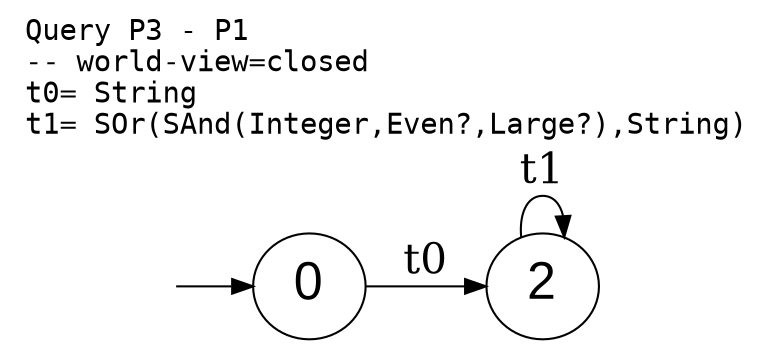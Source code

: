 digraph G {
  fontname=courier;
  rankdir=LR; graph[labeljust=l,nojustify=true]
  node [fontname=Arial, fontsize=25];
  edge [fontsize=20];
// Initial state
I0 [label="", style=invis, width=0]
I0 -> 0;
// 0 final states
// all 3 states
0 [label="0"]
0 -> 2 [label="t0"]
2 [label="2"]
2 -> 2 [label="t1"]
  labelloc="t";
  label="Query P3 - P1\l-- world-view=closed\lt0= String\lt1= SOr(SAnd(Integer,Even?,Large?),String)\l"
}
